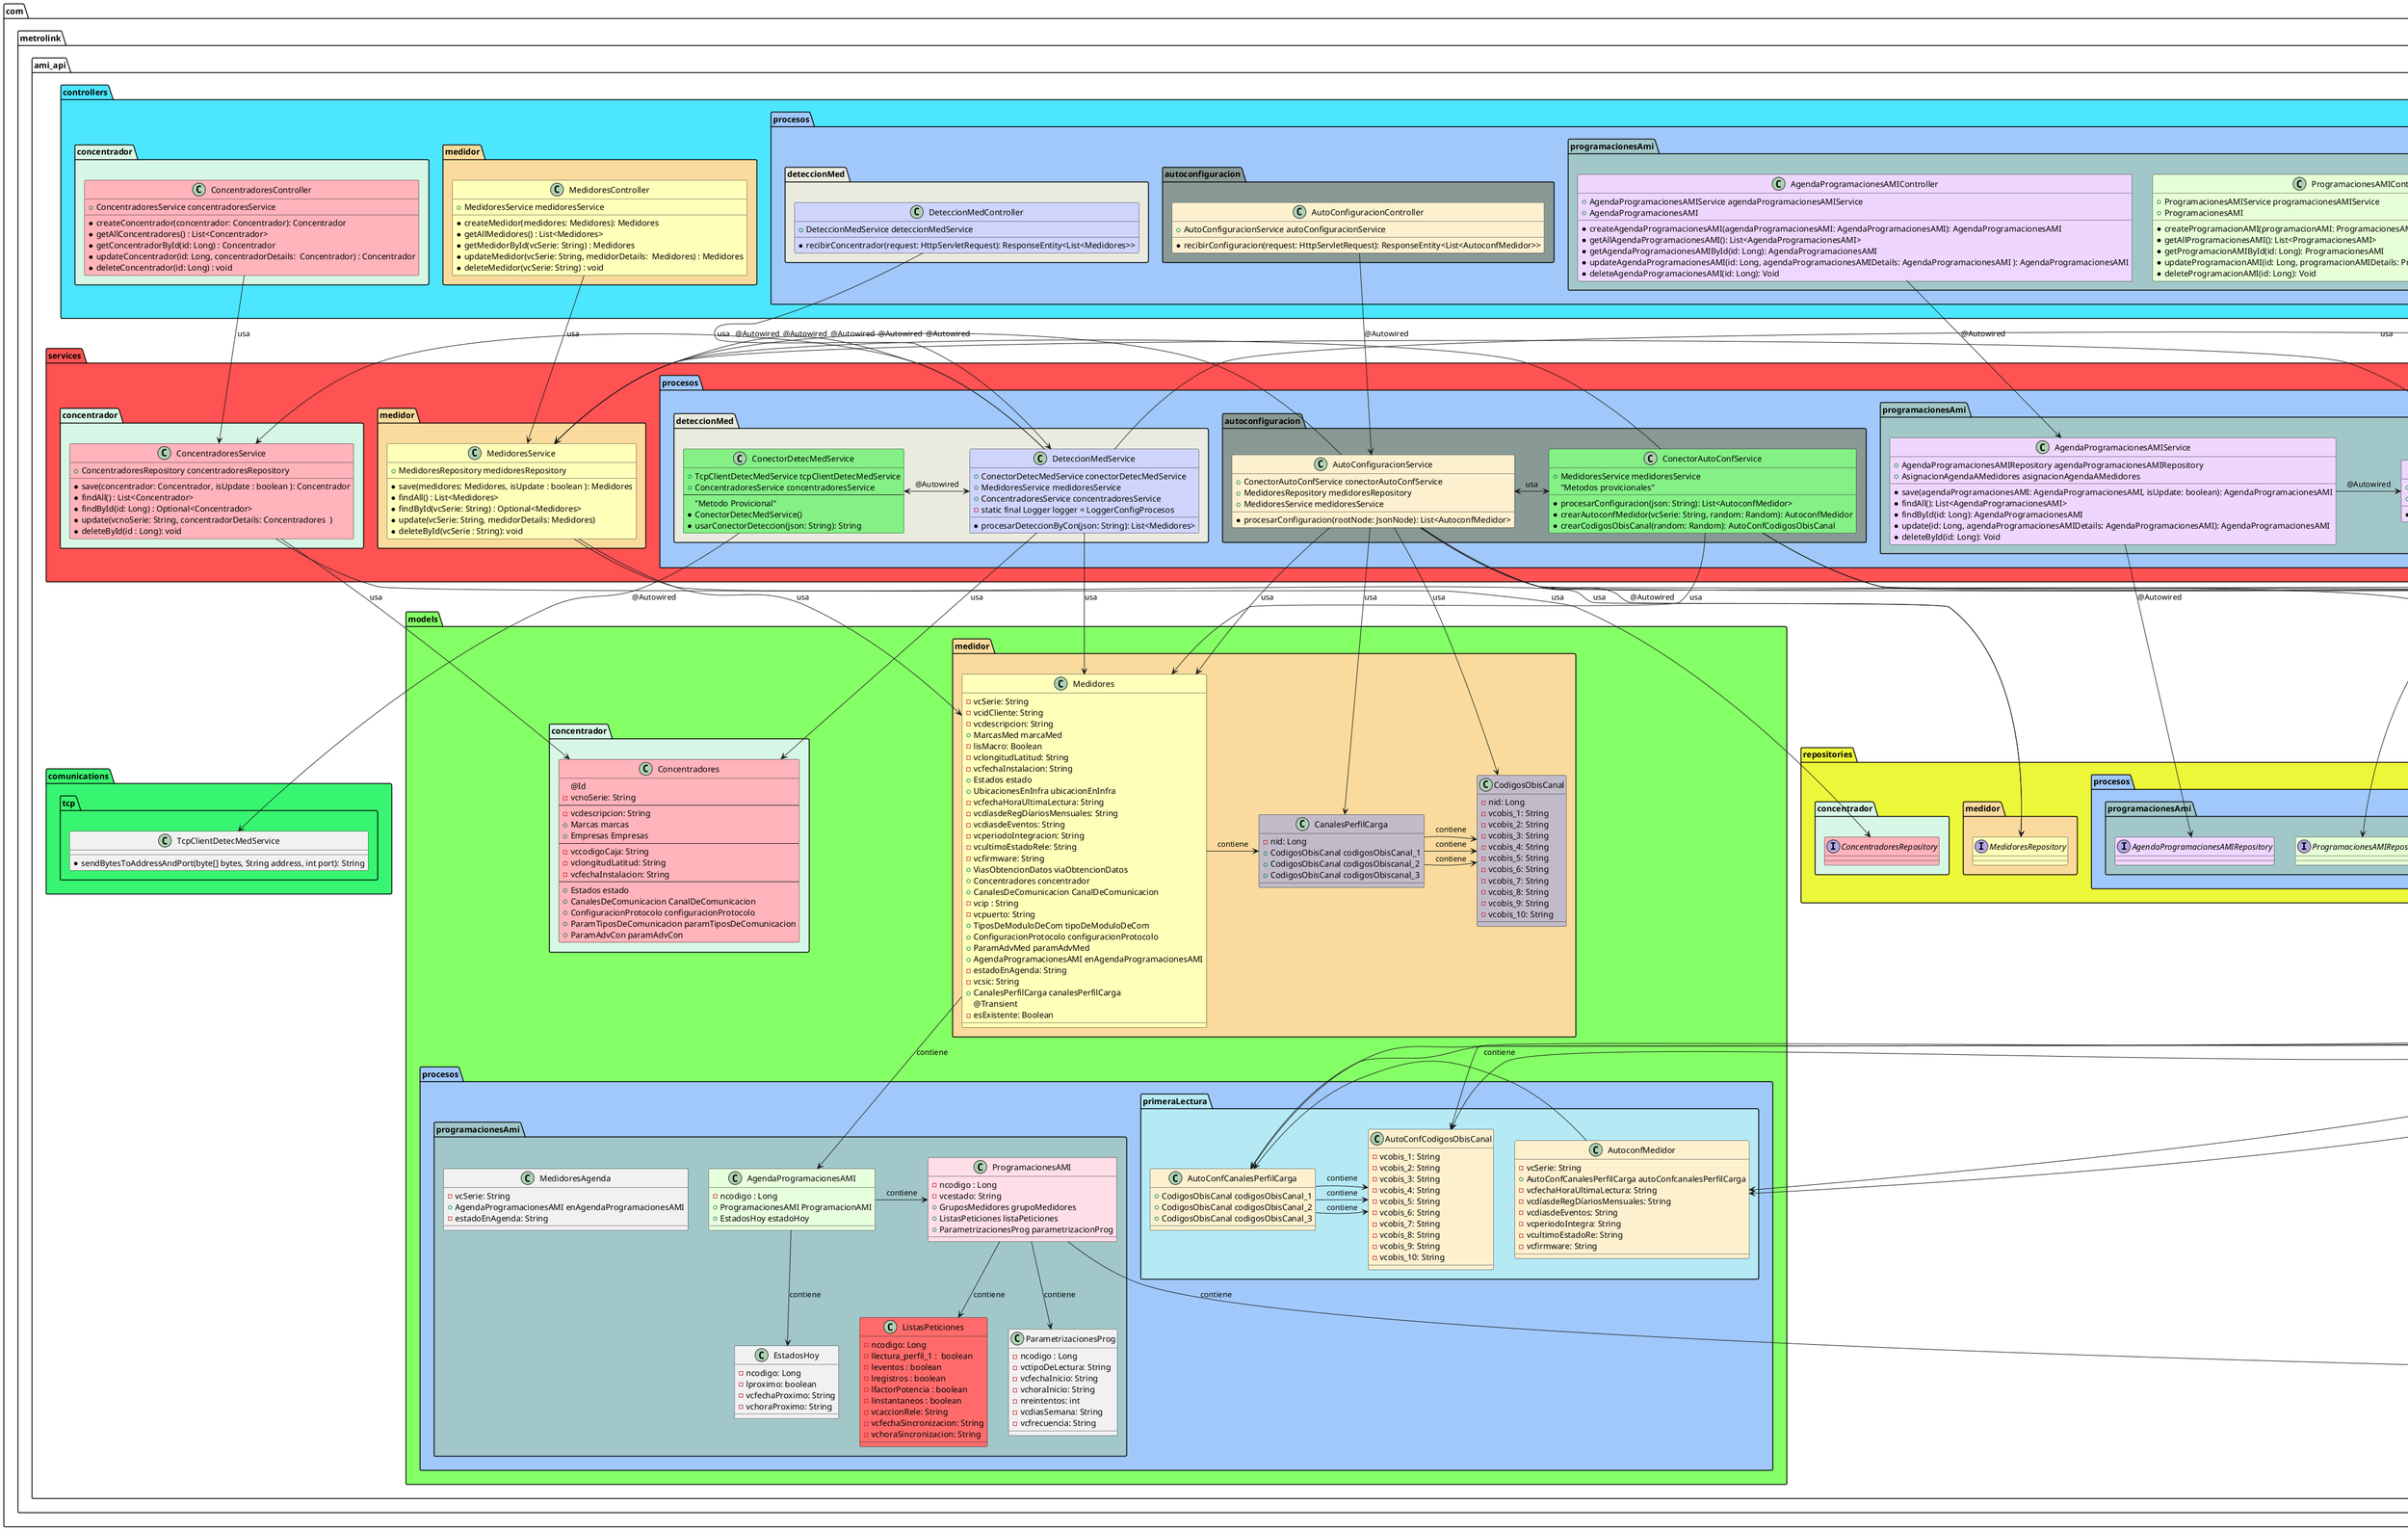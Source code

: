 @startuml "API__procesos"

!define SHOW_PART_PROCESOS 1
!define SHOW_CONCENTRADOR 1
!define SHOW_MEDIDOR 1
!define SHOW_AUTOCONF 1
!define SHOW_PROGRAMACIONES_AMI 1
!define SHOW_COMUNCIATIONS 1

package "com.metrolink.ami_api" {

    package "com.metrolink.ami_api.config"{
        class LoggerConfigProcesos #05f7c3 {

            -static final Logger logger
            +static Logger getLogger()
        }
    }

    package "com.metrolink.ami_api.models" #85ff66{

        !if SHOW_MEDIDOR
        package "com.metrolink.ami_api.models.medidor" #fadb9d{
            class Medidores #FFFFBA {
                - vcSerie: String
                - vcidCliente: String
                - vcdescripcion: String
                + MarcasMed marcaMed
                - lisMacro: Boolean
                - vclongitudLatitud: String
                - vcfechaInstalacion: String
                + Estados estado
                + UbicacionesEnInfra ubicacionEnInfra
                - vcfechaHoraUltimaLectura: String
                - vcdíasdeRegDíariosMensuales: String
                - vcdiasdeEventos: String
                - vcperiodoIntegracion: String
                - vcultimoEstadoRele: String
                - vcfirmware: String
                + ViasObtencionDatos viaObtencionDatos
                + Concentradores concentrador
                + CanalesDeComunicacion CanalDeComunicacion
                - vcip : String
                - vcpuerto: String
                + TiposDeModuloDeCom tipoDeModuloDeCom
                + ConfiguracionProtocolo configuracionProtocolo
                + ParamAdvMed paramAdvMed
                + AgendaProgramacionesAMI enAgendaProgramacionesAMI
                - estadoEnAgenda: String
                - vcsic: String
                + CanalesPerfilCarga canalesPerfilCarga
                @Transient
                - esExistente: Boolean
            }

            class CanalesPerfilCarga #c1bbc9 {
                - nid: Long
                + CodigosObisCanal codigosObisCanal_1
                + CodigosObisCanal codigosObiscanal_2
                + CodigosObisCanal codigosObiscanal_3
            }

            class CodigosObisCanal #c1bbc9{
                - nid: Long
                - vcobis_1: String
                - vcobis_2: String
                - vcobis_3: String
                - vcobis_4: String
                - vcobis_5: String
                - vcobis_6: String
                - vcobis_7: String
                - vcobis_8: String
                - vcobis_9: String
                - vcobis_10: String
            }
        }
        !endif

        !if SHOW_CONCENTRADOR
        package "com.metrolink.ami_api.models.concentrador" #d7f7e6{
            class Concentradores #FFB3BA {
                @Id
                -vcnoSerie: String
                --
                -vcdescripcion: String
                + Marcas marcas
                + Empresas Empresas
                --
                -vccodigoCaja: String
                -vclongitudLatitud: String
                -vcfechaInstalacion: String
                --
                + Estados estado
                + CanalesDeComunicacion CanalDeComunicacion
                + ConfiguracionProtocolo configuracionProtocolo
                + ParamTiposDeComunicacion paramTiposDeComunicacion
                + ParamAdvCon paramAdvCon
            }
        }
        !endif

        !if SHOW_PROGRAMACIONES_AMI

        package "com.metrolink.ami_api.models.procesos" #a0c8fa {


            package "com.metrolink.ami_api.models.procesos.programacionesAmi" #a1c7c9{
                class ProgramacionesAMI  #ffdee8 {
                    - ncodigo : Long
                    - vcestado: String
                    + GruposMedidores grupoMedidores
                    + ListasPeticiones listaPeticiones
                    + ParametrizacionesProg parametrizacionProg
                }

                class ParametrizacionesProg {
                    - ncodigo : Long
                    - vctipoDeLectura: String
                    - vcfechaInicio: String
                    - vchoraInicio: String
                    - nreintentos: int
                    - vcdiasSemana: String
                    - vcfrecuencia: String
                }

                class ListasPeticiones  #ff6b6b {
                    - ncodigo: Long
                    - llectura_perfil_1 :  boolean
                    - leventos : boolean
                    - lregistros : boolean
                    - lfactorPotencia : boolean
                    - linstantaneos : boolean
                    - vcaccionRele: String
                    - vcfechaSincronizacion: String
                    - vchoraSincronizacion: String
                }

                class AgendaProgramacionesAMI  #e8ffde {
                    - ncodigo : Long
                    + ProgramacionesAMI ProgramacionAMI
                    + EstadosHoy estadoHoy
                }

                class EstadosHoy{
                    - ncodigo: Long
                    - lproximo: boolean
                    - vcfechaProximo: String
                    - vchoraProximo: String
                }

                class MedidoresAgenda {
                    - vcSerie: String
                    + AgendaProgramacionesAMI enAgendaProgramacionesAMI
                    - estadoEnAgenda: String
                }



            }
            !endif

            !if SHOW_AUTOCONF
            package "com.metrolink.ami_api.models.procesos.primeraLectura" #b5eaf5{
                class AutoconfMedidor #fcf0cf{
                    - vcSerie: String
                    + AutoConfCanalesPerfilCarga autoConfcanalesPerfilCarga
                    - vcfechaHoraUltimaLectura: String
                    - vcdíasdeRegDíariosMensuales: String
                    - vcdiasdeEventos: String
                    - vcperiodoIntegra: String
                    - vcultimoEstadoRe: String
                    - vcfirmware: String
                }

                class AutoConfCanalesPerfilCarga #fcf0cf{
                    + CodigosObisCanal codigosObisCanal_1
                    + CodigosObisCanal codigosObisCanal_2
                    + CodigosObisCanal codigosObisCanal_3
                }

                class AutoConfCodigosObisCanal #fcf0cf{
                    - vcobis_1: String
                    - vcobis_2: String
                    - vcobis_3: String
                    - vcobis_4: String
                    - vcobis_5: String
                    - vcobis_6: String
                    - vcobis_7: String
                    - vcobis_8: String
                    - vcobis_9: String
                    - vcobis_10: String
                }
            }
        }
        !endif
    }

    package "com.metrolink.ami_api.controllers" #4de6ff{
        !if SHOW_CONCENTRADOR
        package "com.metrolink.ami_api.controllers.concentrador" #d7f7e6{
            class ConcentradoresController #FFB3BA  {
                + ConcentradoresService concentradoresService
                * createConcentrador(concentrador: Concentrador): Concentrador
                * getAllConcentradores() : List<Concentrador>
                * getConcentradorById(id: Long) : Concentrador
                * updateConcentrador(id: Long, concentradorDetails:  Concentrador) : Concentrador
                * deleteConcentrador(id: Long) : void
            }
        }
        !endif

        !if SHOW_MEDIDOR
        package "com.metrolink.ami_api.controllers.medidor" #fadb9d{
            class MedidoresController #FFFFBA{
                + MedidoresService medidoresService
                * createMedidor(medidores: Medidores): Medidores
                * getAllMedidores() : List<Medidores>
                * getMedidorById(vcSerie: String) : Medidores
                * updateMedidor(vcSerie: String, medidorDetails:  Medidores) : Medidores
                * deleteMedidor(vcSerie: String) : void
            }
        }
        !endif

        !if SHOW_PART_PROCESOS
        package "com.metrolink.ami_api.controllers.procesos" #a0c8fa{
            package "com.metrolink.ami_api.controllers.procesos.deteccionMed" #eaebdf{
                class DeteccionMedController #cfd4fc{
                    + DeteccionMedService deteccionMedService
                    * recibirConcentrador(request: HttpServletRequest): ResponseEntity<List<Medidores>>
                }
            }

            !if SHOW_AUTOCONF
            package "com.metrolink.ami_api.controllers.procesos.autoconfiguracion"#889996{
                class AutoConfiguracionController #fcf0cf {
                    + AutoConfiguracionService autoConfiguracionService
                    * recibirConfiguracion(request: HttpServletRequest): ResponseEntity<List<AutoconfMedidor>>
                }
            }
            !endif

            !if SHOW_PROGRAMACIONES_AMI
            package "com.metrolink.ami_api.controllers.procesos.programacionesAmi" #a1c7c9 {
                class AgendaProgramacionesAMIController #efd6ff{
                    + AgendaProgramacionesAMIService agendaProgramacionesAMIService
                    + AgendaProgramacionesAMI
                    * createAgendaProgramacionesAMI(agendaProgramacionesAMI: AgendaProgramacionesAMI): AgendaProgramacionesAMI
                    * getAllAgendaProgramacionesAMI(): List<AgendaProgramacionesAMI>
                    * getAgendaProgramacionesAMIById(id: Long): AgendaProgramacionesAMI
                    * updateAgendaProgramacionesAMI(id: Long, agendaProgramacionesAMIDetails: AgendaProgramacionesAMI ): AgendaProgramacionesAMI
                    * deleteAgendaProgramacionesAMI(id: Long): Void
                }

                class ProgramacionesAMIController #e6ffd6{
                    + ProgramacionesAMIService programacionesAMIService
                    + ProgramacionesAMI
                    * createProgramacionAMI(programacionAMI: ProgramacionesAMI): ProgramacionesAMI
                    * getAllProgramacionesAMI(): List<ProgramacionesAMI>
                    * getProgramacionAMIById(id: Long): ProgramacionesAMI
                    * updateProgramacionAMI(id: Long, programacionAMIDetails: ProgramacionesAMI): ProgramacionesAMI
                    * deleteProgramacionAMI(id: Long): Void
                }
            }
            !endif
        }
        !endif
    }

    package "com.metrolink.ami_api.services" #ff5252 {
        !if SHOW_CONCENTRADOR
        package "com.metrolink.ami_api.services.concentrador" #d7f7e6 {
            class ConcentradoresService #FFB3BA {
                + ConcentradoresRepository concentradoresRepository
                * save(concentrador: Concentrador, isUpdate : boolean ): Concentrador
                * findAll() : List<Concentrador>
                * findById(id: Long) : Optional<Concentrador>
                * update(vcnoSerie: String, concentradorDetails: Concentradores  )
                * deleteById(id : Long): void
            }
        }
        !endif

        !if SHOW_MEDIDOR
        package "com.metrolink.ami_api.services.medidor" #fadb9d  {
            class MedidoresService #FFFFBA {
                + MedidoresRepository medidoresRepository
                * save(medidores: Medidores, isUpdate : boolean ): Medidores
                * findAll() : List<Medidores>
                * findById(vcSerie: String) : Optional<Medidores>
                * update(vcSerie: String, medidorDetails: Medidores)
                * deleteById(vcSerie : String): void
            }
        }
        !endif

        !if SHOW_PART_PROCESOS
        package "com.metrolink.ami_api.services.procesos" #a0c8fa{
            package "com.metrolink.ami_api.services.procesos.deteccionMed" #eaebdf{
                class DeteccionMedService #cfd4fc{
                    + ConectorDetecMedService conectorDetecMedService
                    + MedidoresService medidoresService
                    + ConcentradoresService concentradoresService
                    - static final Logger logger = LoggerConfigProcesos
                    * procesarDeteccionByCon(json: String): List<Medidores>
                }
                class ConectorDetecMedService #84f086{
                    + TcpClientDetecMedService tcpClientDetecMedService
                    + ConcentradoresService concentradoresService
                    --
                    "Metodo Provicional"
                    * ConectorDetecMedService()
                    * usarConectorDeteccion(json: String): String
                }
            }

            !if SHOW_AUTOCONF
            package "com.metrolink.ami_api.services.procesos.autoconfiguracion" #889996{
                class AutoConfiguracionService #fcf0cf {
                    + ConectorAutoConfService conectorAutoConfService
                    + MedidoresRepository medidoresRepository
                    + MedidoresService medidoresService
                    * procesarConfiguracion(rootNode: JsonNode): List<AutoconfMedidor>
                }

                class ConectorAutoConfService #84f086{
                    + MedidoresService medidoresService
                    "Metodos provicionales"
                    * procesarConfiguracion(json: String): List<AutoconfMedidor>
                    * crearAutoconfMedidor(vcSerie: String, random: Random): AutoconfMedidor
                    * crearCodigosObisCanal(random: Random): AutoConfCodigosObisCanal
                }
            }
            !endif

            !if SHOW_PROGRAMACIONES_AMI
            package "com.metrolink.ami_api.services.procesos.programacionesAmi" #a1c7c9{
                class ProgramacionesAMIService #e6ffd6{
                    + ProgramacionesAMIRepository programacionesAMIRepository
                    * save(programacionAMI: ProgramacionesAMI, isUpdate: boolean): ProgramacionesAMI
                    * findAll(): List<ProgramacionesAMI>
                    * findById(id: Long): ProgramacionesAMI
                    * update(id: Long, programacionAMIDetails: ProgramacionesAMI): ProgramacionesAMI
                    * deleteById(id: Long): Void
                }

                class AgendaProgramacionesAMIService #efd6ff {
                    + AgendaProgramacionesAMIRepository agendaProgramacionesAMIRepository
                    + AsignacionAgendaAMedidores asignacionAgendaAMedidores
                    * save(agendaProgramacionesAMI: AgendaProgramacionesAMI, isUpdate: boolean): AgendaProgramacionesAMI
                    * findAll(): List<AgendaProgramacionesAMI>
                    * findById(id: Long): AgendaProgramacionesAMI
                    * update(id: Long, agendaProgramacionesAMIDetails: AgendaProgramacionesAMI): AgendaProgramacionesAMI
                    * deleteById(id: Long): Void
                }

                class AsignacionAgendaAMedidores #efd6ff {
                    + ProgramacionesAMIService programacionesAMIService
                    + MedidoresService medidoresService
                    * verificarYProcesar(agenda: AgendaProgramacionesAMI): void
                }
            }
            !endif
        }
        !endif
    }

    !if SHOW_COMUNCIATIONS
    package "com.metrolink.ami_api.comunications" #38f571{
        package "com.metrolink.ami_api.comunications.tcp" {
            class TcpClientDetecMedService {
                * sendBytesToAddressAndPort(byte[] bytes, String address, int port): String
            }
        }
    }
    !endif

    package "com.metrolink.ami_api.repositories" #edf739{
        !if SHOW_CONCENTRADOR
        package "com.metrolink.ami_api.repositories.concentrador" #d7f7e6 {
            interface ConcentradoresRepository #FFB3BA {
            }
        }
        !endif

        !if SHOW_MEDIDOR
        package "com.metrolink.ami_api.repositories.medidor" #fadb9d {
            interface MedidoresRepository #FFFFBA {
            }
        }
        !endif

        !if SHOW_PROGRAMACIONES_AMI
        package "com.metrolink.ami_api.repositories.procesos" #a0c8fa {
            package "com.metrolink.ami_api.repositories.procesos.programacionesAmi" #a1c7c9{
                interface AgendaProgramacionesAMIRepository #efd6ff{
                }
                interface ProgramacionesAMIRepository #e6ffd6{
                }
            }
        }
        !endif
    }
}

ConcentradoresController -> ConcentradoresService : usa
ConcentradoresService --> Concentradores : usa
ConcentradoresService -> ConcentradoresRepository : usa

MedidoresController -> MedidoresService : usa
MedidoresService --> Medidores : usa
MedidoresService -> MedidoresRepository : usa

!if SHOW_PART_PROCESOS
DeteccionMedController -> DeteccionMedService : usa

DeteccionMedService -> MedidoresService : @Autowired
DeteccionMedService -> ConcentradoresService  : @Autowired
DeteccionMedService -> Medidores : usa
DeteccionMedService -> Concentradores : usa
DeteccionMedService <-> ConectorDetecMedService : @Autowired
DeteccionMedService -> LoggerConfigProcesos: usa

AutoConfiguracionController --> AutoConfiguracionService : @Autowired
AutoConfiguracionService -> MedidoresService : @Autowired
AutoConfiguracionService --> MedidoresRepository : @Autowired
AutoConfiguracionService -> CanalesPerfilCarga : usa
AutoConfiguracionService -> CodigosObisCanal : usa
AutoConfiguracionService -> Medidores : usa
AutoConfiguracionService -> AutoConfCanalesPerfilCarga : usa
AutoConfiguracionService -> AutoConfCodigosObisCanal : usa
AutoConfiguracionService -> AutoconfMedidor : usa
AutoConfiguracionService <-> ConectorAutoConfService : usa

ConectorAutoConfService -> Medidores: usa
ConectorAutoConfService -> AutoConfCanalesPerfilCarga: usa
ConectorAutoConfService -> AutoConfCodigosObisCanal: usa
ConectorAutoConfService -> AutoconfMedidor: usa
ConectorAutoConfService -> MedidoresService: @Autowired

ProgramacionesAMI --> GrupoMedidores: contiene
ProgramacionesAMI --> ListasPeticiones: contiene
ProgramacionesAMI --> ParametrizacionesProg: contiene

AgendaProgramacionesAMI -> ProgramacionesAMI: contiene
AgendaProgramacionesAMI --> EstadosHoy: contiene

Medidores --> AgendaProgramacionesAMI: contiene
Medidores -> CanalesPerfilCarga: contiene

CanalesPerfilCarga -> CodigosObisCanal: contiene
CanalesPerfilCarga -> CodigosObisCanal: contiene
CanalesPerfilCarga -> CodigosObisCanal: contiene

AutoconfMedidor -> AutoConfCanalesPerfilCarga: contiene
AutoConfCanalesPerfilCarga -> AutoConfCodigosObisCanal: contiene
AutoConfCanalesPerfilCarga -> AutoConfCodigosObisCanal: contiene
AutoConfCanalesPerfilCarga -> AutoConfCodigosObisCanal: contiene

ProgramacionesAMIController --> ProgramacionesAMIService: @Autowired
ProgramacionesAMIService --> ProgramacionesAMIRepository: @Autowired

AgendaProgramacionesAMIController --> AgendaProgramacionesAMIService: @Autowired

AgendaProgramacionesAMIService -> AsignacionAgendaAMedidores: @Autowired
AgendaProgramacionesAMIService --> AgendaProgramacionesAMIRepository: @Autowired

AsignacionAgendaAMedidores -> ProgramacionesAMIService: @Autowired
AsignacionAgendaAMedidores -> MedidoresService: @Autowired


ConectorDetecMedService --> TcpClientDetecMedService: @Autowired
!endif

@enduml
